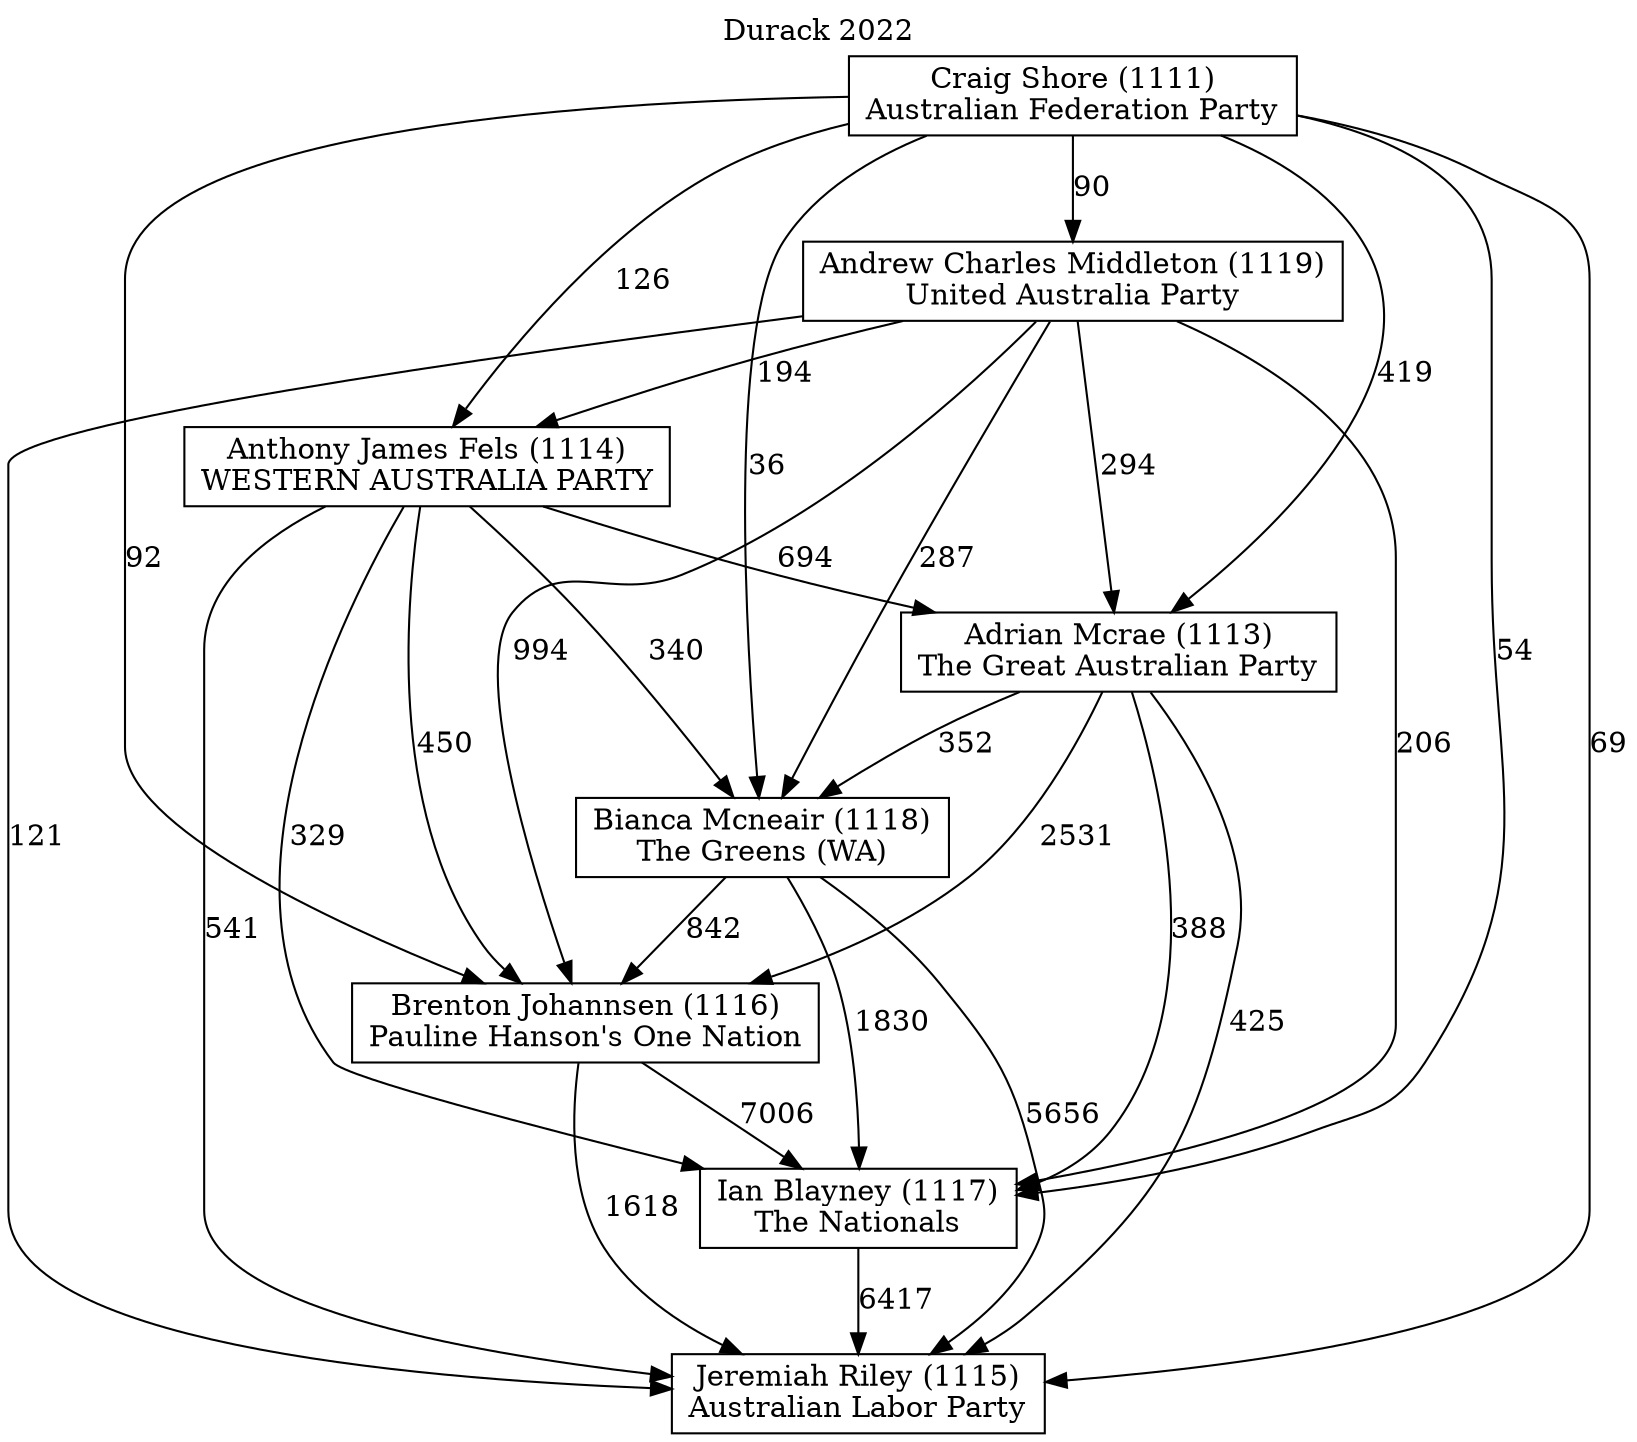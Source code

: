 // House preference flow
digraph "Jeremiah Riley (1115)_Durack_2022" {
	graph [label="Durack 2022" labelloc=t mclimit=10]
	node [shape=box]
	"Adrian Mcrae (1113)" [label="Adrian Mcrae (1113)
The Great Australian Party"]
	"Anthony James Fels (1114)" [label="Anthony James Fels (1114)
WESTERN AUSTRALIA PARTY"]
	"Andrew Charles Middleton (1119)" [label="Andrew Charles Middleton (1119)
United Australia Party"]
	"Jeremiah Riley (1115)" [label="Jeremiah Riley (1115)
Australian Labor Party"]
	"Brenton Johannsen (1116)" [label="Brenton Johannsen (1116)
Pauline Hanson's One Nation"]
	"Ian Blayney (1117)" [label="Ian Blayney (1117)
The Nationals"]
	"Craig Shore (1111)" [label="Craig Shore (1111)
Australian Federation Party"]
	"Bianca Mcneair (1118)" [label="Bianca Mcneair (1118)
The Greens (WA)"]
	"Anthony James Fels (1114)" -> "Bianca Mcneair (1118)" [label=340]
	"Craig Shore (1111)" -> "Bianca Mcneair (1118)" [label=36]
	"Bianca Mcneair (1118)" -> "Brenton Johannsen (1116)" [label=842]
	"Bianca Mcneair (1118)" -> "Jeremiah Riley (1115)" [label=5656]
	"Andrew Charles Middleton (1119)" -> "Jeremiah Riley (1115)" [label=121]
	"Andrew Charles Middleton (1119)" -> "Bianca Mcneair (1118)" [label=287]
	"Adrian Mcrae (1113)" -> "Jeremiah Riley (1115)" [label=425]
	"Craig Shore (1111)" -> "Anthony James Fels (1114)" [label=126]
	"Andrew Charles Middleton (1119)" -> "Anthony James Fels (1114)" [label=194]
	"Craig Shore (1111)" -> "Andrew Charles Middleton (1119)" [label=90]
	"Andrew Charles Middleton (1119)" -> "Adrian Mcrae (1113)" [label=294]
	"Bianca Mcneair (1118)" -> "Ian Blayney (1117)" [label=1830]
	"Craig Shore (1111)" -> "Adrian Mcrae (1113)" [label=419]
	"Craig Shore (1111)" -> "Brenton Johannsen (1116)" [label=92]
	"Brenton Johannsen (1116)" -> "Ian Blayney (1117)" [label=7006]
	"Anthony James Fels (1114)" -> "Brenton Johannsen (1116)" [label=450]
	"Anthony James Fels (1114)" -> "Adrian Mcrae (1113)" [label=694]
	"Andrew Charles Middleton (1119)" -> "Ian Blayney (1117)" [label=206]
	"Andrew Charles Middleton (1119)" -> "Brenton Johannsen (1116)" [label=994]
	"Anthony James Fels (1114)" -> "Jeremiah Riley (1115)" [label=541]
	"Brenton Johannsen (1116)" -> "Jeremiah Riley (1115)" [label=1618]
	"Craig Shore (1111)" -> "Ian Blayney (1117)" [label=54]
	"Ian Blayney (1117)" -> "Jeremiah Riley (1115)" [label=6417]
	"Anthony James Fels (1114)" -> "Ian Blayney (1117)" [label=329]
	"Adrian Mcrae (1113)" -> "Brenton Johannsen (1116)" [label=2531]
	"Adrian Mcrae (1113)" -> "Bianca Mcneair (1118)" [label=352]
	"Adrian Mcrae (1113)" -> "Ian Blayney (1117)" [label=388]
	"Craig Shore (1111)" -> "Jeremiah Riley (1115)" [label=69]
}
